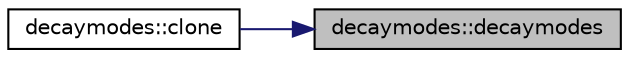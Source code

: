digraph "decaymodes::decaymodes"
{
 // INTERACTIVE_SVG=YES
 // LATEX_PDF_SIZE
  edge [fontname="Helvetica",fontsize="10",labelfontname="Helvetica",labelfontsize="10"];
  node [fontname="Helvetica",fontsize="10",shape=record];
  rankdir="RL";
  Node1 [label="decaymodes::decaymodes",height=0.2,width=0.4,color="black", fillcolor="grey75", style="filled", fontcolor="black",tooltip=" "];
  Node1 -> Node2 [dir="back",color="midnightblue",fontsize="10",style="solid",fontname="Helvetica"];
  Node2 [label="decaymodes::clone",height=0.2,width=0.4,color="black", fillcolor="white", style="filled",URL="$classdecaymodes.html#a39b9a2dbfa59b5250fd3253a8e17e6fe",tooltip=" "];
}
